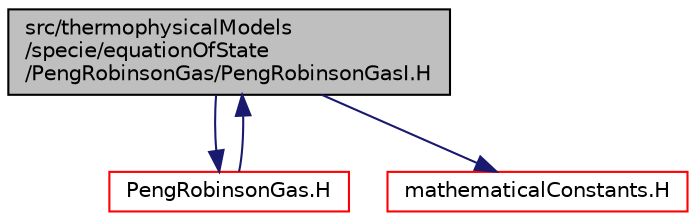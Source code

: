 digraph "src/thermophysicalModels/specie/equationOfState/PengRobinsonGas/PengRobinsonGasI.H"
{
  bgcolor="transparent";
  edge [fontname="Helvetica",fontsize="10",labelfontname="Helvetica",labelfontsize="10"];
  node [fontname="Helvetica",fontsize="10",shape=record];
  Node0 [label="src/thermophysicalModels\l/specie/equationOfState\l/PengRobinsonGas/PengRobinsonGasI.H",height=0.2,width=0.4,color="black", fillcolor="grey75", style="filled", fontcolor="black"];
  Node0 -> Node1 [color="midnightblue",fontsize="10",style="solid",fontname="Helvetica"];
  Node1 [label="PengRobinsonGas.H",height=0.2,width=0.4,color="red",URL="$a16895.html"];
  Node1 -> Node0 [color="midnightblue",fontsize="10",style="solid",fontname="Helvetica"];
  Node0 -> Node50 [color="midnightblue",fontsize="10",style="solid",fontname="Helvetica"];
  Node50 [label="mathematicalConstants.H",height=0.2,width=0.4,color="red",URL="$a10952.html"];
}
